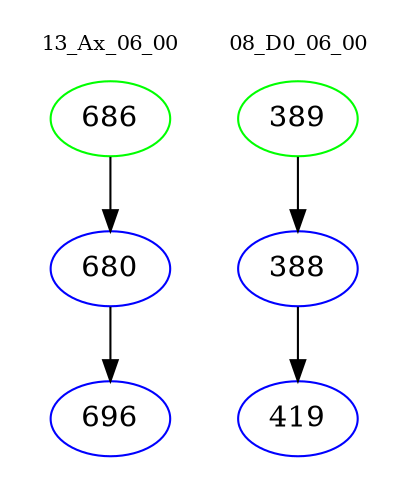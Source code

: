 digraph{
subgraph cluster_0 {
color = white
label = "13_Ax_06_00";
fontsize=10;
T0_686 [label="686", color="green"]
T0_686 -> T0_680 [color="black"]
T0_680 [label="680", color="blue"]
T0_680 -> T0_696 [color="black"]
T0_696 [label="696", color="blue"]
}
subgraph cluster_1 {
color = white
label = "08_D0_06_00";
fontsize=10;
T1_389 [label="389", color="green"]
T1_389 -> T1_388 [color="black"]
T1_388 [label="388", color="blue"]
T1_388 -> T1_419 [color="black"]
T1_419 [label="419", color="blue"]
}
}
